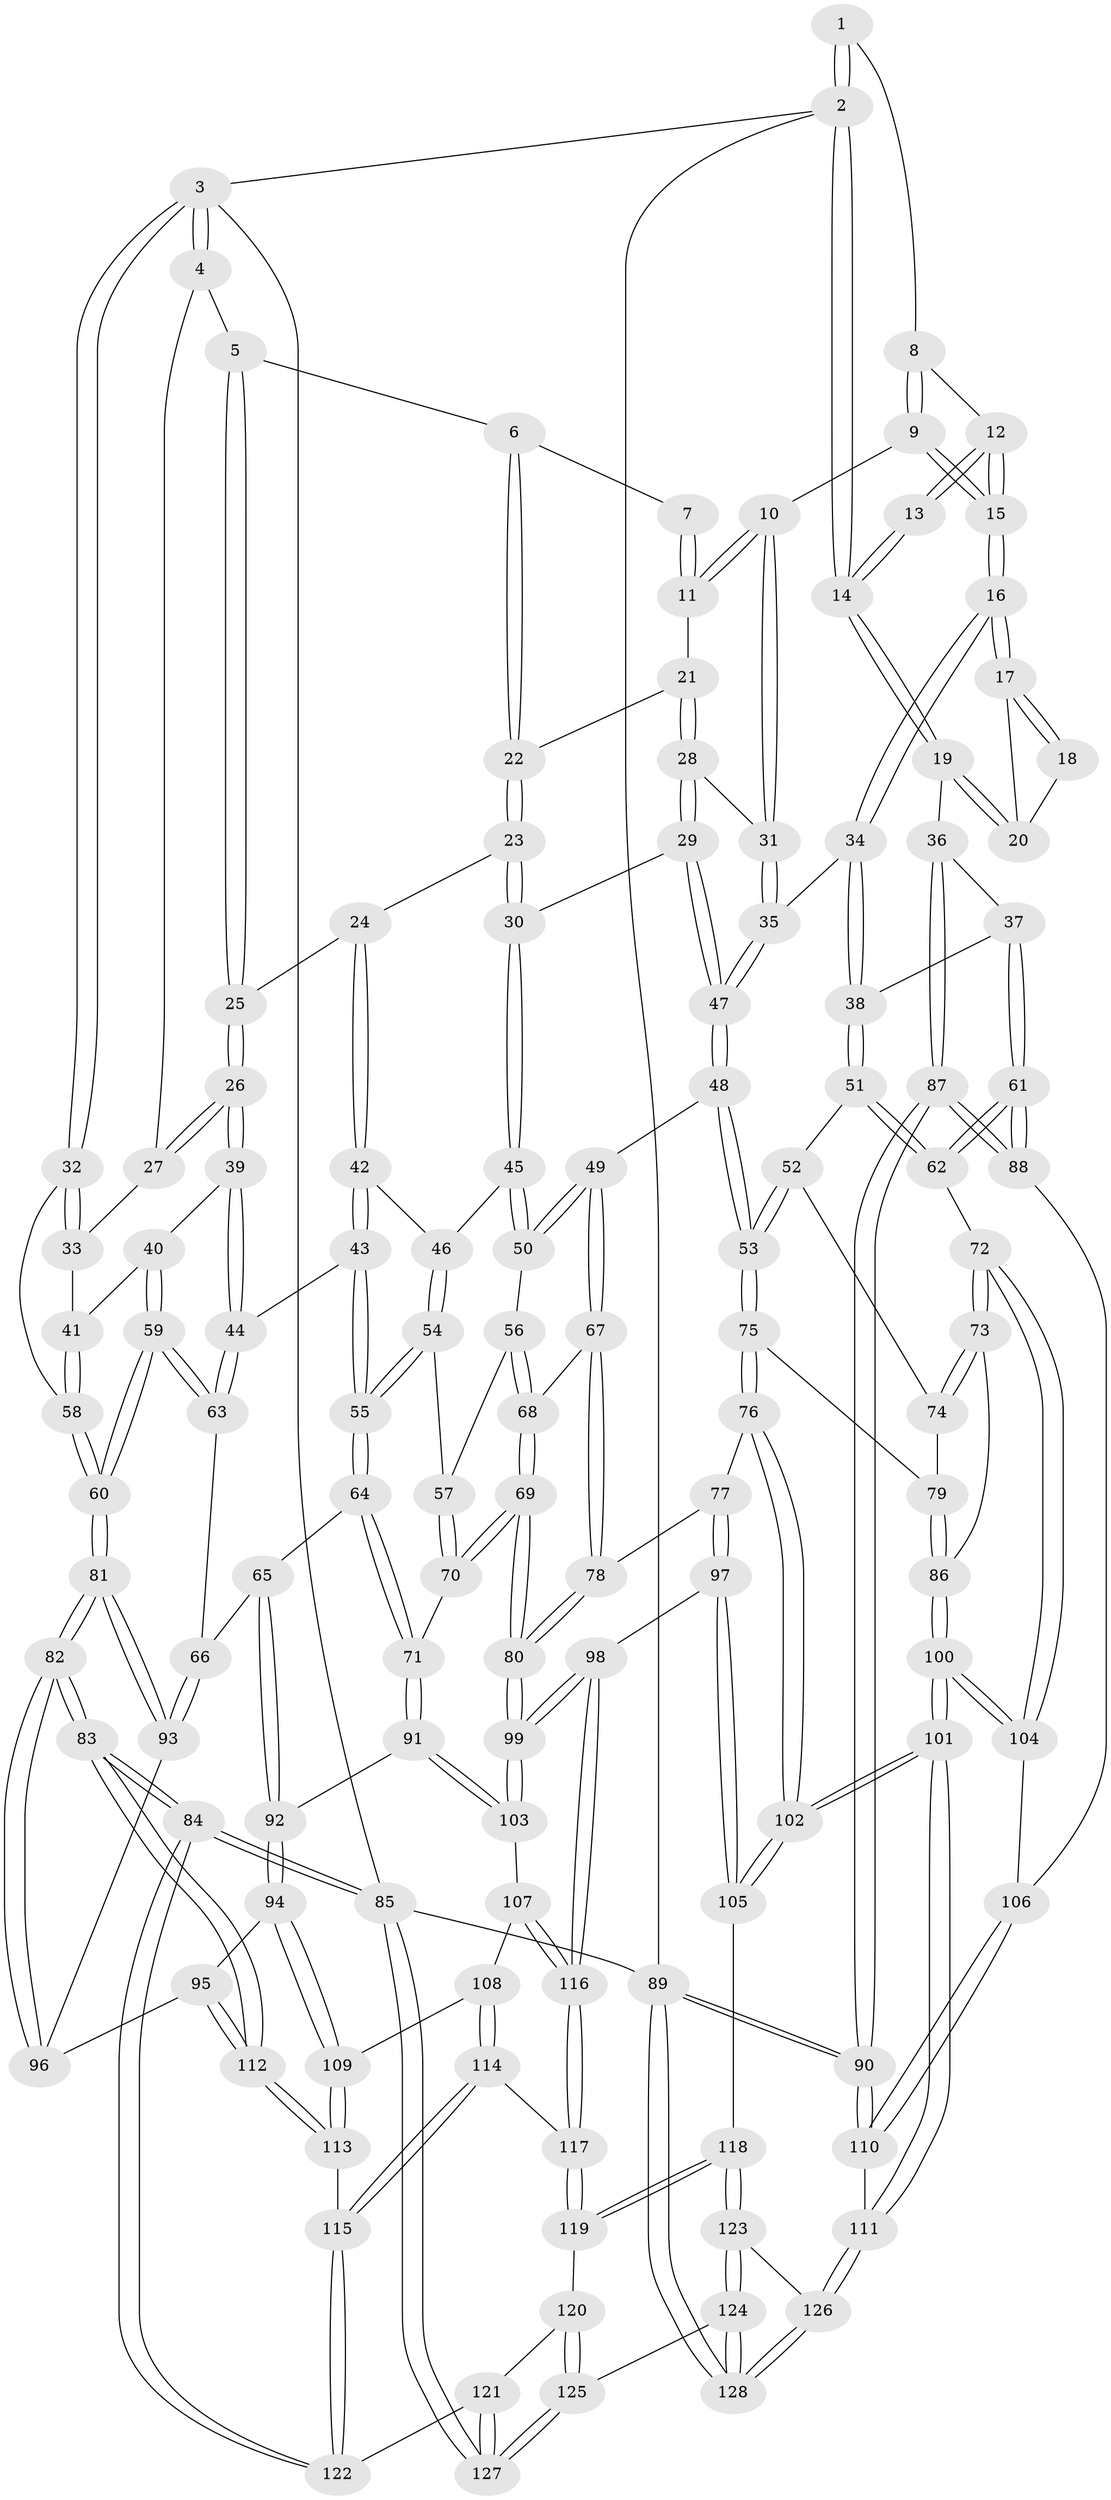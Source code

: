 // Generated by graph-tools (version 1.1) at 2025/38/03/09/25 02:38:45]
// undirected, 128 vertices, 317 edges
graph export_dot {
graph [start="1"]
  node [color=gray90,style=filled];
  1 [pos="+0.7515025132520589+0"];
  2 [pos="+1+0"];
  3 [pos="+0+0"];
  4 [pos="+0.17944550704308787+0"];
  5 [pos="+0.18328140528352851+0"];
  6 [pos="+0.2581623104603434+0"];
  7 [pos="+0.6973561927422294+0"];
  8 [pos="+0.7592710457456952+0"];
  9 [pos="+0.7268303999675257+0.13995819378162136"];
  10 [pos="+0.697449194308268+0.13760792310514308"];
  11 [pos="+0.60883743134578+0.08352115234587039"];
  12 [pos="+0.8360202386943328+0.0790260364183174"];
  13 [pos="+0.9560836683748057+0.056793741810015494"];
  14 [pos="+1+0"];
  15 [pos="+0.8022379757542797+0.1658345988020246"];
  16 [pos="+0.8231564167878377+0.2052859516854593"];
  17 [pos="+0.879858543460558+0.1961980918702432"];
  18 [pos="+0.9551540516364333+0.06983303946149982"];
  19 [pos="+1+0.30180583778482273"];
  20 [pos="+0.9781244090903397+0.19759738845612573"];
  21 [pos="+0.5457723976489366+0.11402414421612031"];
  22 [pos="+0.4579908036424559+0.07872648291431461"];
  23 [pos="+0.3693367838069374+0.2226678940012401"];
  24 [pos="+0.35537564059854354+0.22304154808461327"];
  25 [pos="+0.3299492595404721+0.2167196488937222"];
  26 [pos="+0.2598455099373592+0.24535586526845313"];
  27 [pos="+0.142411856080723+0.10611659239446698"];
  28 [pos="+0.5448250983928155+0.15003981876896588"];
  29 [pos="+0.4999130854553661+0.25128688060793436"];
  30 [pos="+0.42820208545087773+0.26453909919470725"];
  31 [pos="+0.6375035152724736+0.25697436863186174"];
  32 [pos="+0+0.11861069856526153"];
  33 [pos="+0.08513692854815591+0.20647212627657371"];
  34 [pos="+0.8174545281469294+0.24092850617128553"];
  35 [pos="+0.6384444680943407+0.26982152973098583"];
  36 [pos="+1+0.3442986084764211"];
  37 [pos="+0.9242647315302646+0.38278911176766656"];
  38 [pos="+0.831919973721088+0.36226134427977064"];
  39 [pos="+0.17694275195940617+0.3686461995139093"];
  40 [pos="+0.13036204719249467+0.35009590307002125"];
  41 [pos="+0.10569772133850304+0.3257260348899759"];
  42 [pos="+0.3343910765128575+0.34575392717266257"];
  43 [pos="+0.26989163161316987+0.4225705904433571"];
  44 [pos="+0.179110873609025+0.37180920762677033"];
  45 [pos="+0.4263147633725447+0.3303166793067641"];
  46 [pos="+0.3921149944065805+0.33853374731990654"];
  47 [pos="+0.6044056183607818+0.3515492573574125"];
  48 [pos="+0.6148482134172075+0.4203085765414804"];
  49 [pos="+0.5618952730222886+0.43707837460081406"];
  50 [pos="+0.43561756530145357+0.35637790338587294"];
  51 [pos="+0.7832175201630426+0.404704429824987"];
  52 [pos="+0.7306735755293766+0.4275130113421238"];
  53 [pos="+0.6517182072187809+0.4391804988341386"];
  54 [pos="+0.3046387141239889+0.45215683811830376"];
  55 [pos="+0.29589877125354064+0.4511881042255212"];
  56 [pos="+0.3409577421096818+0.4556154044450127"];
  57 [pos="+0.3213758813193598+0.4545409569335246"];
  58 [pos="+0+0.32286902736865136"];
  59 [pos="+0+0.5211408486535661"];
  60 [pos="+0+0.5686299912869236"];
  61 [pos="+0.9251468307112729+0.5973457764502934"];
  62 [pos="+0.8977921624283822+0.59618199662467"];
  63 [pos="+0.12076028760295371+0.5464258555191268"];
  64 [pos="+0.27881920080916084+0.5172594844746816"];
  65 [pos="+0.19714386701608527+0.5815792877549575"];
  66 [pos="+0.13496343135256025+0.5702579059198175"];
  67 [pos="+0.5108366058843534+0.48198185980344127"];
  68 [pos="+0.40330599760767466+0.48555476727832286"];
  69 [pos="+0.3962990701050313+0.6183603276585451"];
  70 [pos="+0.38080591016296195+0.616281148713192"];
  71 [pos="+0.32317459660067505+0.6161865272689289"];
  72 [pos="+0.8893513567676811+0.5994358227606411"];
  73 [pos="+0.8203424580841795+0.6083169670935886"];
  74 [pos="+0.7812993355538557+0.5499629157033064"];
  75 [pos="+0.6573997933352513+0.5805952006300117"];
  76 [pos="+0.6450164343164057+0.6093495832838637"];
  77 [pos="+0.5786454888048238+0.6206808953612296"];
  78 [pos="+0.4951948277459805+0.5938399370694931"];
  79 [pos="+0.7134908700813513+0.5957283710273675"];
  80 [pos="+0.4418090992180475+0.6495933417546292"];
  81 [pos="+0+0.6610728010207495"];
  82 [pos="+0+0.773284544835027"];
  83 [pos="+0+0.9755110998386793"];
  84 [pos="+0+1"];
  85 [pos="+0+1"];
  86 [pos="+0.7912492345820097+0.6297196310382985"];
  87 [pos="+1+0.6629313448162649"];
  88 [pos="+0.9913077241206769+0.6263789025101848"];
  89 [pos="+1+1"];
  90 [pos="+1+0.8405407386490633"];
  91 [pos="+0.3029850186284017+0.6377482689696514"];
  92 [pos="+0.23544885126228215+0.6487815588079721"];
  93 [pos="+0.11892898918259225+0.6158489138831996"];
  94 [pos="+0.209170638374314+0.7027986397663598"];
  95 [pos="+0.14993231103822138+0.7084394915457792"];
  96 [pos="+0.11981541067414807+0.6596073931648879"];
  97 [pos="+0.5103759966602569+0.7805084500392796"];
  98 [pos="+0.49495614790722764+0.7742515914379176"];
  99 [pos="+0.4486698590936542+0.704304147669341"];
  100 [pos="+0.7382684298947998+0.774741477850349"];
  101 [pos="+0.7018857732286591+0.840646957862591"];
  102 [pos="+0.6933435105196296+0.8357470812470539"];
  103 [pos="+0.32176981151128187+0.7293041669264405"];
  104 [pos="+0.8537695444572342+0.689433568769975"];
  105 [pos="+0.5703873751245319+0.8188344427133256"];
  106 [pos="+0.8892162928370189+0.7309778897703635"];
  107 [pos="+0.310283109758086+0.7429587914945619"];
  108 [pos="+0.30775648707291364+0.7434363802060507"];
  109 [pos="+0.24207259723879843+0.741212266908557"];
  110 [pos="+0.8255307432077913+0.8690317731192019"];
  111 [pos="+0.7441755186542309+0.8936567526810876"];
  112 [pos="+0.06998233586745653+0.8412388951190494"];
  113 [pos="+0.20661422014721298+0.8617530479921895"];
  114 [pos="+0.2591476067837371+0.8613341636986268"];
  115 [pos="+0.21869901795406435+0.8705690155988248"];
  116 [pos="+0.36661444522955405+0.8525416782171563"];
  117 [pos="+0.3634491359505527+0.8576925850851875"];
  118 [pos="+0.4707140751780687+0.9577722316569987"];
  119 [pos="+0.3749837283897659+0.9217394668309642"];
  120 [pos="+0.36866102579638776+0.9309384142768006"];
  121 [pos="+0.2583643200853702+1"];
  122 [pos="+0.2375893228823933+0.9614890919258061"];
  123 [pos="+0.476868188572704+0.9914282052038924"];
  124 [pos="+0.46253906791762067+1"];
  125 [pos="+0.42491883830118016+1"];
  126 [pos="+0.741710915373527+0.9476728649523033"];
  127 [pos="+0.24233874128028002+1"];
  128 [pos="+0.7544424591961261+1"];
  1 -- 2;
  1 -- 2;
  1 -- 8;
  2 -- 3;
  2 -- 14;
  2 -- 14;
  2 -- 89;
  3 -- 4;
  3 -- 4;
  3 -- 32;
  3 -- 32;
  3 -- 85;
  4 -- 5;
  4 -- 27;
  5 -- 6;
  5 -- 25;
  5 -- 25;
  6 -- 7;
  6 -- 22;
  6 -- 22;
  7 -- 11;
  7 -- 11;
  8 -- 9;
  8 -- 9;
  8 -- 12;
  9 -- 10;
  9 -- 15;
  9 -- 15;
  10 -- 11;
  10 -- 11;
  10 -- 31;
  10 -- 31;
  11 -- 21;
  12 -- 13;
  12 -- 13;
  12 -- 15;
  12 -- 15;
  13 -- 14;
  13 -- 14;
  14 -- 19;
  14 -- 19;
  15 -- 16;
  15 -- 16;
  16 -- 17;
  16 -- 17;
  16 -- 34;
  16 -- 34;
  17 -- 18;
  17 -- 18;
  17 -- 20;
  18 -- 20;
  19 -- 20;
  19 -- 20;
  19 -- 36;
  21 -- 22;
  21 -- 28;
  21 -- 28;
  22 -- 23;
  22 -- 23;
  23 -- 24;
  23 -- 30;
  23 -- 30;
  24 -- 25;
  24 -- 42;
  24 -- 42;
  25 -- 26;
  25 -- 26;
  26 -- 27;
  26 -- 27;
  26 -- 39;
  26 -- 39;
  27 -- 33;
  28 -- 29;
  28 -- 29;
  28 -- 31;
  29 -- 30;
  29 -- 47;
  29 -- 47;
  30 -- 45;
  30 -- 45;
  31 -- 35;
  31 -- 35;
  32 -- 33;
  32 -- 33;
  32 -- 58;
  33 -- 41;
  34 -- 35;
  34 -- 38;
  34 -- 38;
  35 -- 47;
  35 -- 47;
  36 -- 37;
  36 -- 87;
  36 -- 87;
  37 -- 38;
  37 -- 61;
  37 -- 61;
  38 -- 51;
  38 -- 51;
  39 -- 40;
  39 -- 44;
  39 -- 44;
  40 -- 41;
  40 -- 59;
  40 -- 59;
  41 -- 58;
  41 -- 58;
  42 -- 43;
  42 -- 43;
  42 -- 46;
  43 -- 44;
  43 -- 55;
  43 -- 55;
  44 -- 63;
  44 -- 63;
  45 -- 46;
  45 -- 50;
  45 -- 50;
  46 -- 54;
  46 -- 54;
  47 -- 48;
  47 -- 48;
  48 -- 49;
  48 -- 53;
  48 -- 53;
  49 -- 50;
  49 -- 50;
  49 -- 67;
  49 -- 67;
  50 -- 56;
  51 -- 52;
  51 -- 62;
  51 -- 62;
  52 -- 53;
  52 -- 53;
  52 -- 74;
  53 -- 75;
  53 -- 75;
  54 -- 55;
  54 -- 55;
  54 -- 57;
  55 -- 64;
  55 -- 64;
  56 -- 57;
  56 -- 68;
  56 -- 68;
  57 -- 70;
  57 -- 70;
  58 -- 60;
  58 -- 60;
  59 -- 60;
  59 -- 60;
  59 -- 63;
  59 -- 63;
  60 -- 81;
  60 -- 81;
  61 -- 62;
  61 -- 62;
  61 -- 88;
  61 -- 88;
  62 -- 72;
  63 -- 66;
  64 -- 65;
  64 -- 71;
  64 -- 71;
  65 -- 66;
  65 -- 92;
  65 -- 92;
  66 -- 93;
  66 -- 93;
  67 -- 68;
  67 -- 78;
  67 -- 78;
  68 -- 69;
  68 -- 69;
  69 -- 70;
  69 -- 70;
  69 -- 80;
  69 -- 80;
  70 -- 71;
  71 -- 91;
  71 -- 91;
  72 -- 73;
  72 -- 73;
  72 -- 104;
  72 -- 104;
  73 -- 74;
  73 -- 74;
  73 -- 86;
  74 -- 79;
  75 -- 76;
  75 -- 76;
  75 -- 79;
  76 -- 77;
  76 -- 102;
  76 -- 102;
  77 -- 78;
  77 -- 97;
  77 -- 97;
  78 -- 80;
  78 -- 80;
  79 -- 86;
  79 -- 86;
  80 -- 99;
  80 -- 99;
  81 -- 82;
  81 -- 82;
  81 -- 93;
  81 -- 93;
  82 -- 83;
  82 -- 83;
  82 -- 96;
  82 -- 96;
  83 -- 84;
  83 -- 84;
  83 -- 112;
  83 -- 112;
  84 -- 85;
  84 -- 85;
  84 -- 122;
  84 -- 122;
  85 -- 127;
  85 -- 127;
  85 -- 89;
  86 -- 100;
  86 -- 100;
  87 -- 88;
  87 -- 88;
  87 -- 90;
  87 -- 90;
  88 -- 106;
  89 -- 90;
  89 -- 90;
  89 -- 128;
  89 -- 128;
  90 -- 110;
  90 -- 110;
  91 -- 92;
  91 -- 103;
  91 -- 103;
  92 -- 94;
  92 -- 94;
  93 -- 96;
  94 -- 95;
  94 -- 109;
  94 -- 109;
  95 -- 96;
  95 -- 112;
  95 -- 112;
  97 -- 98;
  97 -- 105;
  97 -- 105;
  98 -- 99;
  98 -- 99;
  98 -- 116;
  98 -- 116;
  99 -- 103;
  99 -- 103;
  100 -- 101;
  100 -- 101;
  100 -- 104;
  100 -- 104;
  101 -- 102;
  101 -- 102;
  101 -- 111;
  101 -- 111;
  102 -- 105;
  102 -- 105;
  103 -- 107;
  104 -- 106;
  105 -- 118;
  106 -- 110;
  106 -- 110;
  107 -- 108;
  107 -- 116;
  107 -- 116;
  108 -- 109;
  108 -- 114;
  108 -- 114;
  109 -- 113;
  109 -- 113;
  110 -- 111;
  111 -- 126;
  111 -- 126;
  112 -- 113;
  112 -- 113;
  113 -- 115;
  114 -- 115;
  114 -- 115;
  114 -- 117;
  115 -- 122;
  115 -- 122;
  116 -- 117;
  116 -- 117;
  117 -- 119;
  117 -- 119;
  118 -- 119;
  118 -- 119;
  118 -- 123;
  118 -- 123;
  119 -- 120;
  120 -- 121;
  120 -- 125;
  120 -- 125;
  121 -- 122;
  121 -- 127;
  121 -- 127;
  123 -- 124;
  123 -- 124;
  123 -- 126;
  124 -- 125;
  124 -- 128;
  124 -- 128;
  125 -- 127;
  125 -- 127;
  126 -- 128;
  126 -- 128;
}
